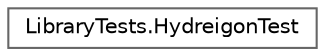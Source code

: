 digraph "Graphical Class Hierarchy"
{
 // INTERACTIVE_SVG=YES
 // LATEX_PDF_SIZE
  bgcolor="transparent";
  edge [fontname=Helvetica,fontsize=10,labelfontname=Helvetica,labelfontsize=10];
  node [fontname=Helvetica,fontsize=10,shape=box,height=0.2,width=0.4];
  rankdir="LR";
  Node0 [id="Node000000",label="LibraryTests.HydreigonTest",height=0.2,width=0.4,color="grey40", fillcolor="white", style="filled",URL="$classLibraryTests_1_1HydreigonTest.html",tooltip="Test de la clase Hydreigon"];
}
